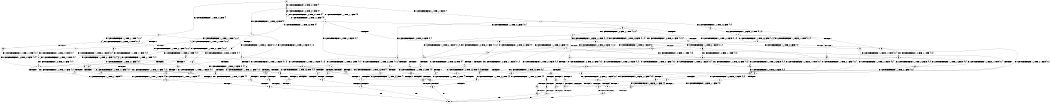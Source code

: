 digraph BCG {
size = "7, 10.5";
center = TRUE;
node [shape = circle];
0 [peripheries = 2];
0 -> 1 [label = "EX !1 !ATOMIC_EXCH_BRANCH (1, +1, TRUE, +1, 1, FALSE) !{}"];
0 -> 2 [label = "EX !2 !ATOMIC_EXCH_BRANCH (1, +1, TRUE, +0, 3, TRUE) !{}"];
0 -> 3 [label = "EX !0 !ATOMIC_EXCH_BRANCH (1, +0, TRUE, +0, 1, TRUE) !{}"];
1 -> 4 [label = "TERMINATE !1"];
1 -> 5 [label = "EX !2 !ATOMIC_EXCH_BRANCH (1, +1, TRUE, +0, 3, FALSE) !{0, 1}"];
1 -> 6 [label = "EX !0 !ATOMIC_EXCH_BRANCH (1, +0, TRUE, +0, 1, FALSE) !{0, 1}"];
2 -> 7 [label = "TERMINATE !2"];
2 -> 8 [label = "EX !1 !ATOMIC_EXCH_BRANCH (1, +1, TRUE, +1, 1, TRUE) !{0, 1, 2}"];
2 -> 9 [label = "EX !0 !ATOMIC_EXCH_BRANCH (1, +0, TRUE, +0, 1, FALSE) !{0, 1, 2}"];
3 -> 10 [label = "EX !1 !ATOMIC_EXCH_BRANCH (1, +1, TRUE, +1, 1, FALSE) !{0}"];
3 -> 11 [label = "EX !2 !ATOMIC_EXCH_BRANCH (1, +1, TRUE, +0, 3, TRUE) !{0}"];
3 -> 12 [label = "EX !0 !ATOMIC_EXCH_BRANCH (1, +0, TRUE, +0, 1, TRUE) !{0}"];
4 -> 13 [label = "EX !2 !ATOMIC_EXCH_BRANCH (1, +1, TRUE, +0, 3, FALSE) !{0}"];
4 -> 14 [label = "EX !0 !ATOMIC_EXCH_BRANCH (1, +0, TRUE, +0, 1, FALSE) !{0}"];
5 -> 15 [label = "TERMINATE !1"];
5 -> 16 [label = "EX !0 !ATOMIC_EXCH_BRANCH (1, +0, TRUE, +0, 1, FALSE) !{0, 1, 2}"];
5 -> 17 [label = "EX !2 !ATOMIC_EXCH_BRANCH (1, +0, FALSE, +1, 1, TRUE) !{0, 1, 2}"];
6 -> 18 [label = "TERMINATE !1"];
6 -> 19 [label = "TERMINATE !0"];
6 -> 20 [label = "EX !2 !ATOMIC_EXCH_BRANCH (1, +1, TRUE, +0, 3, TRUE) !{0, 1}"];
7 -> 21 [label = "EX !1 !ATOMIC_EXCH_BRANCH (1, +1, TRUE, +1, 1, TRUE) !{0, 1}"];
7 -> 22 [label = "EX !0 !ATOMIC_EXCH_BRANCH (1, +0, TRUE, +0, 1, FALSE) !{0, 1}"];
8 -> 23 [label = "TERMINATE !2"];
8 -> 24 [label = "EX !0 !ATOMIC_EXCH_BRANCH (1, +0, TRUE, +0, 1, FALSE) !{0, 1, 2}"];
8 -> 8 [label = "EX !1 !ATOMIC_EXCH_BRANCH (1, +1, TRUE, +1, 1, TRUE) !{0, 1, 2}"];
9 -> 25 [label = "TERMINATE !2"];
9 -> 26 [label = "TERMINATE !0"];
9 -> 27 [label = "EX !1 !ATOMIC_EXCH_BRANCH (1, +1, TRUE, +1, 1, FALSE) !{0, 1, 2}"];
10 -> 28 [label = "TERMINATE !1"];
10 -> 29 [label = "EX !2 !ATOMIC_EXCH_BRANCH (1, +1, TRUE, +0, 3, FALSE) !{0, 1}"];
10 -> 6 [label = "EX !0 !ATOMIC_EXCH_BRANCH (1, +0, TRUE, +0, 1, FALSE) !{0, 1}"];
11 -> 30 [label = "TERMINATE !2"];
11 -> 31 [label = "EX !1 !ATOMIC_EXCH_BRANCH (1, +1, TRUE, +1, 1, TRUE) !{0, 1, 2}"];
11 -> 9 [label = "EX !0 !ATOMIC_EXCH_BRANCH (1, +0, TRUE, +0, 1, FALSE) !{0, 1, 2}"];
12 -> 10 [label = "EX !1 !ATOMIC_EXCH_BRANCH (1, +1, TRUE, +1, 1, FALSE) !{0}"];
12 -> 11 [label = "EX !2 !ATOMIC_EXCH_BRANCH (1, +1, TRUE, +0, 3, TRUE) !{0}"];
12 -> 12 [label = "EX !0 !ATOMIC_EXCH_BRANCH (1, +0, TRUE, +0, 1, TRUE) !{0}"];
13 -> 32 [label = "EX !0 !ATOMIC_EXCH_BRANCH (1, +0, TRUE, +0, 1, FALSE) !{0, 2}"];
13 -> 33 [label = "EX !2 !ATOMIC_EXCH_BRANCH (1, +0, FALSE, +1, 1, TRUE) !{0, 2}"];
14 -> 34 [label = "TERMINATE !0"];
14 -> 35 [label = "EX !2 !ATOMIC_EXCH_BRANCH (1, +1, TRUE, +0, 3, TRUE) !{0}"];
15 -> 32 [label = "EX !0 !ATOMIC_EXCH_BRANCH (1, +0, TRUE, +0, 1, FALSE) !{0, 2}"];
15 -> 33 [label = "EX !2 !ATOMIC_EXCH_BRANCH (1, +0, FALSE, +1, 1, TRUE) !{0, 2}"];
16 -> 36 [label = "TERMINATE !1"];
16 -> 37 [label = "TERMINATE !0"];
16 -> 38 [label = "EX !2 !ATOMIC_EXCH_BRANCH (1, +0, FALSE, +1, 1, FALSE) !{0, 1, 2}"];
17 -> 39 [label = "TERMINATE !1"];
17 -> 40 [label = "EX !0 !ATOMIC_EXCH_BRANCH (1, +0, TRUE, +0, 1, FALSE) !{0, 1, 2}"];
17 -> 41 [label = "EX !2 !ATOMIC_EXCH_BRANCH (1, +1, TRUE, +0, 3, FALSE) !{0, 1, 2}"];
18 -> 34 [label = "TERMINATE !0"];
18 -> 35 [label = "EX !2 !ATOMIC_EXCH_BRANCH (1, +1, TRUE, +0, 3, TRUE) !{0}"];
19 -> 42 [label = "TERMINATE !1"];
19 -> 43 [label = "EX !2 !ATOMIC_EXCH_BRANCH (1, +1, TRUE, +0, 3, TRUE) !{1}"];
20 -> 44 [label = "TERMINATE !1"];
20 -> 45 [label = "TERMINATE !2"];
20 -> 46 [label = "TERMINATE !0"];
21 -> 47 [label = "EX !0 !ATOMIC_EXCH_BRANCH (1, +0, TRUE, +0, 1, FALSE) !{0, 1}"];
21 -> 21 [label = "EX !1 !ATOMIC_EXCH_BRANCH (1, +1, TRUE, +1, 1, TRUE) !{0, 1}"];
22 -> 48 [label = "TERMINATE !0"];
22 -> 49 [label = "EX !1 !ATOMIC_EXCH_BRANCH (1, +1, TRUE, +1, 1, FALSE) !{0, 1}"];
23 -> 47 [label = "EX !0 !ATOMIC_EXCH_BRANCH (1, +0, TRUE, +0, 1, FALSE) !{0, 1}"];
23 -> 21 [label = "EX !1 !ATOMIC_EXCH_BRANCH (1, +1, TRUE, +1, 1, TRUE) !{0, 1}"];
24 -> 50 [label = "TERMINATE !2"];
24 -> 51 [label = "TERMINATE !0"];
24 -> 27 [label = "EX !1 !ATOMIC_EXCH_BRANCH (1, +1, TRUE, +1, 1, FALSE) !{0, 1, 2}"];
25 -> 48 [label = "TERMINATE !0"];
25 -> 49 [label = "EX !1 !ATOMIC_EXCH_BRANCH (1, +1, TRUE, +1, 1, FALSE) !{0, 1}"];
26 -> 52 [label = "TERMINATE !2"];
26 -> 53 [label = "EX !1 !ATOMIC_EXCH_BRANCH (1, +1, TRUE, +1, 1, FALSE) !{1, 2}"];
27 -> 44 [label = "TERMINATE !1"];
27 -> 45 [label = "TERMINATE !2"];
27 -> 46 [label = "TERMINATE !0"];
28 -> 54 [label = "EX !2 !ATOMIC_EXCH_BRANCH (1, +1, TRUE, +0, 3, FALSE) !{0}"];
28 -> 14 [label = "EX !0 !ATOMIC_EXCH_BRANCH (1, +0, TRUE, +0, 1, FALSE) !{0}"];
29 -> 55 [label = "TERMINATE !1"];
29 -> 56 [label = "EX !2 !ATOMIC_EXCH_BRANCH (1, +0, FALSE, +1, 1, TRUE) !{0, 1, 2}"];
29 -> 16 [label = "EX !0 !ATOMIC_EXCH_BRANCH (1, +0, TRUE, +0, 1, FALSE) !{0, 1, 2}"];
30 -> 57 [label = "EX !1 !ATOMIC_EXCH_BRANCH (1, +1, TRUE, +1, 1, TRUE) !{0, 1}"];
30 -> 22 [label = "EX !0 !ATOMIC_EXCH_BRANCH (1, +0, TRUE, +0, 1, FALSE) !{0, 1}"];
31 -> 58 [label = "TERMINATE !2"];
31 -> 31 [label = "EX !1 !ATOMIC_EXCH_BRANCH (1, +1, TRUE, +1, 1, TRUE) !{0, 1, 2}"];
31 -> 24 [label = "EX !0 !ATOMIC_EXCH_BRANCH (1, +0, TRUE, +0, 1, FALSE) !{0, 1, 2}"];
32 -> 59 [label = "TERMINATE !0"];
32 -> 60 [label = "EX !2 !ATOMIC_EXCH_BRANCH (1, +0, FALSE, +1, 1, FALSE) !{0, 2}"];
33 -> 61 [label = "EX !0 !ATOMIC_EXCH_BRANCH (1, +0, TRUE, +0, 1, FALSE) !{0, 2}"];
33 -> 62 [label = "EX !2 !ATOMIC_EXCH_BRANCH (1, +1, TRUE, +0, 3, FALSE) !{0, 2}"];
34 -> 63 [label = "EX !2 !ATOMIC_EXCH_BRANCH (1, +1, TRUE, +0, 3, TRUE) !{}"];
35 -> 64 [label = "TERMINATE !2"];
35 -> 65 [label = "TERMINATE !0"];
36 -> 59 [label = "TERMINATE !0"];
36 -> 60 [label = "EX !2 !ATOMIC_EXCH_BRANCH (1, +0, FALSE, +1, 1, FALSE) !{0, 2}"];
37 -> 66 [label = "TERMINATE !1"];
37 -> 67 [label = "EX !2 !ATOMIC_EXCH_BRANCH (1, +0, FALSE, +1, 1, FALSE) !{1, 2}"];
38 -> 68 [label = "TERMINATE !1"];
38 -> 69 [label = "TERMINATE !2"];
38 -> 70 [label = "TERMINATE !0"];
39 -> 61 [label = "EX !0 !ATOMIC_EXCH_BRANCH (1, +0, TRUE, +0, 1, FALSE) !{0, 2}"];
39 -> 62 [label = "EX !2 !ATOMIC_EXCH_BRANCH (1, +1, TRUE, +0, 3, FALSE) !{0, 2}"];
40 -> 71 [label = "TERMINATE !1"];
40 -> 72 [label = "TERMINATE !0"];
40 -> 27 [label = "EX !2 !ATOMIC_EXCH_BRANCH (1, +1, TRUE, +0, 3, TRUE) !{0, 1, 2}"];
41 -> 15 [label = "TERMINATE !1"];
41 -> 16 [label = "EX !0 !ATOMIC_EXCH_BRANCH (1, +0, TRUE, +0, 1, FALSE) !{0, 1, 2}"];
41 -> 17 [label = "EX !2 !ATOMIC_EXCH_BRANCH (1, +0, FALSE, +1, 1, TRUE) !{0, 1, 2}"];
42 -> 63 [label = "EX !2 !ATOMIC_EXCH_BRANCH (1, +1, TRUE, +0, 3, TRUE) !{}"];
43 -> 73 [label = "TERMINATE !1"];
43 -> 74 [label = "TERMINATE !2"];
44 -> 64 [label = "TERMINATE !2"];
44 -> 65 [label = "TERMINATE !0"];
45 -> 75 [label = "TERMINATE !1"];
45 -> 76 [label = "TERMINATE !0"];
46 -> 73 [label = "TERMINATE !1"];
46 -> 74 [label = "TERMINATE !2"];
47 -> 77 [label = "TERMINATE !0"];
47 -> 49 [label = "EX !1 !ATOMIC_EXCH_BRANCH (1, +1, TRUE, +1, 1, FALSE) !{0, 1}"];
48 -> 78 [label = "EX !1 !ATOMIC_EXCH_BRANCH (1, +1, TRUE, +1, 1, FALSE) !{1}"];
49 -> 75 [label = "TERMINATE !1"];
49 -> 76 [label = "TERMINATE !0"];
50 -> 77 [label = "TERMINATE !0"];
50 -> 49 [label = "EX !1 !ATOMIC_EXCH_BRANCH (1, +1, TRUE, +1, 1, FALSE) !{0, 1}"];
51 -> 79 [label = "TERMINATE !2"];
51 -> 53 [label = "EX !1 !ATOMIC_EXCH_BRANCH (1, +1, TRUE, +1, 1, FALSE) !{1, 2}"];
52 -> 78 [label = "EX !1 !ATOMIC_EXCH_BRANCH (1, +1, TRUE, +1, 1, FALSE) !{1}"];
53 -> 73 [label = "TERMINATE !1"];
53 -> 74 [label = "TERMINATE !2"];
54 -> 80 [label = "EX !2 !ATOMIC_EXCH_BRANCH (1, +0, FALSE, +1, 1, TRUE) !{0, 2}"];
54 -> 32 [label = "EX !0 !ATOMIC_EXCH_BRANCH (1, +0, TRUE, +0, 1, FALSE) !{0, 2}"];
55 -> 80 [label = "EX !2 !ATOMIC_EXCH_BRANCH (1, +0, FALSE, +1, 1, TRUE) !{0, 2}"];
55 -> 32 [label = "EX !0 !ATOMIC_EXCH_BRANCH (1, +0, TRUE, +0, 1, FALSE) !{0, 2}"];
56 -> 81 [label = "TERMINATE !1"];
56 -> 82 [label = "EX !2 !ATOMIC_EXCH_BRANCH (1, +1, TRUE, +0, 3, FALSE) !{0, 1, 2}"];
56 -> 40 [label = "EX !0 !ATOMIC_EXCH_BRANCH (1, +0, TRUE, +0, 1, FALSE) !{0, 1, 2}"];
57 -> 57 [label = "EX !1 !ATOMIC_EXCH_BRANCH (1, +1, TRUE, +1, 1, TRUE) !{0, 1}"];
57 -> 47 [label = "EX !0 !ATOMIC_EXCH_BRANCH (1, +0, TRUE, +0, 1, FALSE) !{0, 1}"];
58 -> 57 [label = "EX !1 !ATOMIC_EXCH_BRANCH (1, +1, TRUE, +1, 1, TRUE) !{0, 1}"];
58 -> 47 [label = "EX !0 !ATOMIC_EXCH_BRANCH (1, +0, TRUE, +0, 1, FALSE) !{0, 1}"];
59 -> 83 [label = "EX !2 !ATOMIC_EXCH_BRANCH (1, +0, FALSE, +1, 1, FALSE) !{2}"];
60 -> 84 [label = "TERMINATE !2"];
60 -> 85 [label = "TERMINATE !0"];
61 -> 86 [label = "TERMINATE !0"];
61 -> 87 [label = "EX !2 !ATOMIC_EXCH_BRANCH (1, +1, TRUE, +0, 3, TRUE) !{0, 2}"];
62 -> 32 [label = "EX !0 !ATOMIC_EXCH_BRANCH (1, +0, TRUE, +0, 1, FALSE) !{0, 2}"];
62 -> 33 [label = "EX !2 !ATOMIC_EXCH_BRANCH (1, +0, FALSE, +1, 1, TRUE) !{0, 2}"];
63 -> 88 [label = "TERMINATE !2"];
64 -> 89 [label = "TERMINATE !0"];
65 -> 88 [label = "TERMINATE !2"];
66 -> 83 [label = "EX !2 !ATOMIC_EXCH_BRANCH (1, +0, FALSE, +1, 1, FALSE) !{2}"];
67 -> 90 [label = "TERMINATE !1"];
67 -> 91 [label = "TERMINATE !2"];
68 -> 84 [label = "TERMINATE !2"];
68 -> 85 [label = "TERMINATE !0"];
69 -> 92 [label = "TERMINATE !1"];
69 -> 93 [label = "TERMINATE !0"];
70 -> 90 [label = "TERMINATE !1"];
70 -> 91 [label = "TERMINATE !2"];
71 -> 86 [label = "TERMINATE !0"];
71 -> 87 [label = "EX !2 !ATOMIC_EXCH_BRANCH (1, +1, TRUE, +0, 3, TRUE) !{0, 2}"];
72 -> 94 [label = "TERMINATE !1"];
72 -> 53 [label = "EX !2 !ATOMIC_EXCH_BRANCH (1, +1, TRUE, +0, 3, TRUE) !{1, 2}"];
73 -> 88 [label = "TERMINATE !2"];
74 -> 95 [label = "TERMINATE !1"];
75 -> 89 [label = "TERMINATE !0"];
76 -> 95 [label = "TERMINATE !1"];
77 -> 78 [label = "EX !1 !ATOMIC_EXCH_BRANCH (1, +1, TRUE, +1, 1, FALSE) !{1}"];
78 -> 95 [label = "TERMINATE !1"];
79 -> 78 [label = "EX !1 !ATOMIC_EXCH_BRANCH (1, +1, TRUE, +1, 1, FALSE) !{1}"];
80 -> 96 [label = "EX !2 !ATOMIC_EXCH_BRANCH (1, +1, TRUE, +0, 3, FALSE) !{0, 2}"];
80 -> 61 [label = "EX !0 !ATOMIC_EXCH_BRANCH (1, +0, TRUE, +0, 1, FALSE) !{0, 2}"];
81 -> 96 [label = "EX !2 !ATOMIC_EXCH_BRANCH (1, +1, TRUE, +0, 3, FALSE) !{0, 2}"];
81 -> 61 [label = "EX !0 !ATOMIC_EXCH_BRANCH (1, +0, TRUE, +0, 1, FALSE) !{0, 2}"];
82 -> 55 [label = "TERMINATE !1"];
82 -> 56 [label = "EX !2 !ATOMIC_EXCH_BRANCH (1, +0, FALSE, +1, 1, TRUE) !{0, 1, 2}"];
82 -> 16 [label = "EX !0 !ATOMIC_EXCH_BRANCH (1, +0, TRUE, +0, 1, FALSE) !{0, 1, 2}"];
83 -> 97 [label = "TERMINATE !2"];
84 -> 98 [label = "TERMINATE !0"];
85 -> 97 [label = "TERMINATE !2"];
86 -> 99 [label = "EX !2 !ATOMIC_EXCH_BRANCH (1, +1, TRUE, +0, 3, TRUE) !{2}"];
87 -> 64 [label = "TERMINATE !2"];
87 -> 65 [label = "TERMINATE !0"];
88 -> 100 [label = "exit"];
89 -> 100 [label = "exit"];
90 -> 97 [label = "TERMINATE !2"];
91 -> 101 [label = "TERMINATE !1"];
92 -> 98 [label = "TERMINATE !0"];
93 -> 101 [label = "TERMINATE !1"];
94 -> 99 [label = "EX !2 !ATOMIC_EXCH_BRANCH (1, +1, TRUE, +0, 3, TRUE) !{2}"];
95 -> 100 [label = "exit"];
96 -> 80 [label = "EX !2 !ATOMIC_EXCH_BRANCH (1, +0, FALSE, +1, 1, TRUE) !{0, 2}"];
96 -> 32 [label = "EX !0 !ATOMIC_EXCH_BRANCH (1, +0, TRUE, +0, 1, FALSE) !{0, 2}"];
97 -> 100 [label = "exit"];
98 -> 100 [label = "exit"];
99 -> 88 [label = "TERMINATE !2"];
101 -> 100 [label = "exit"];
}
